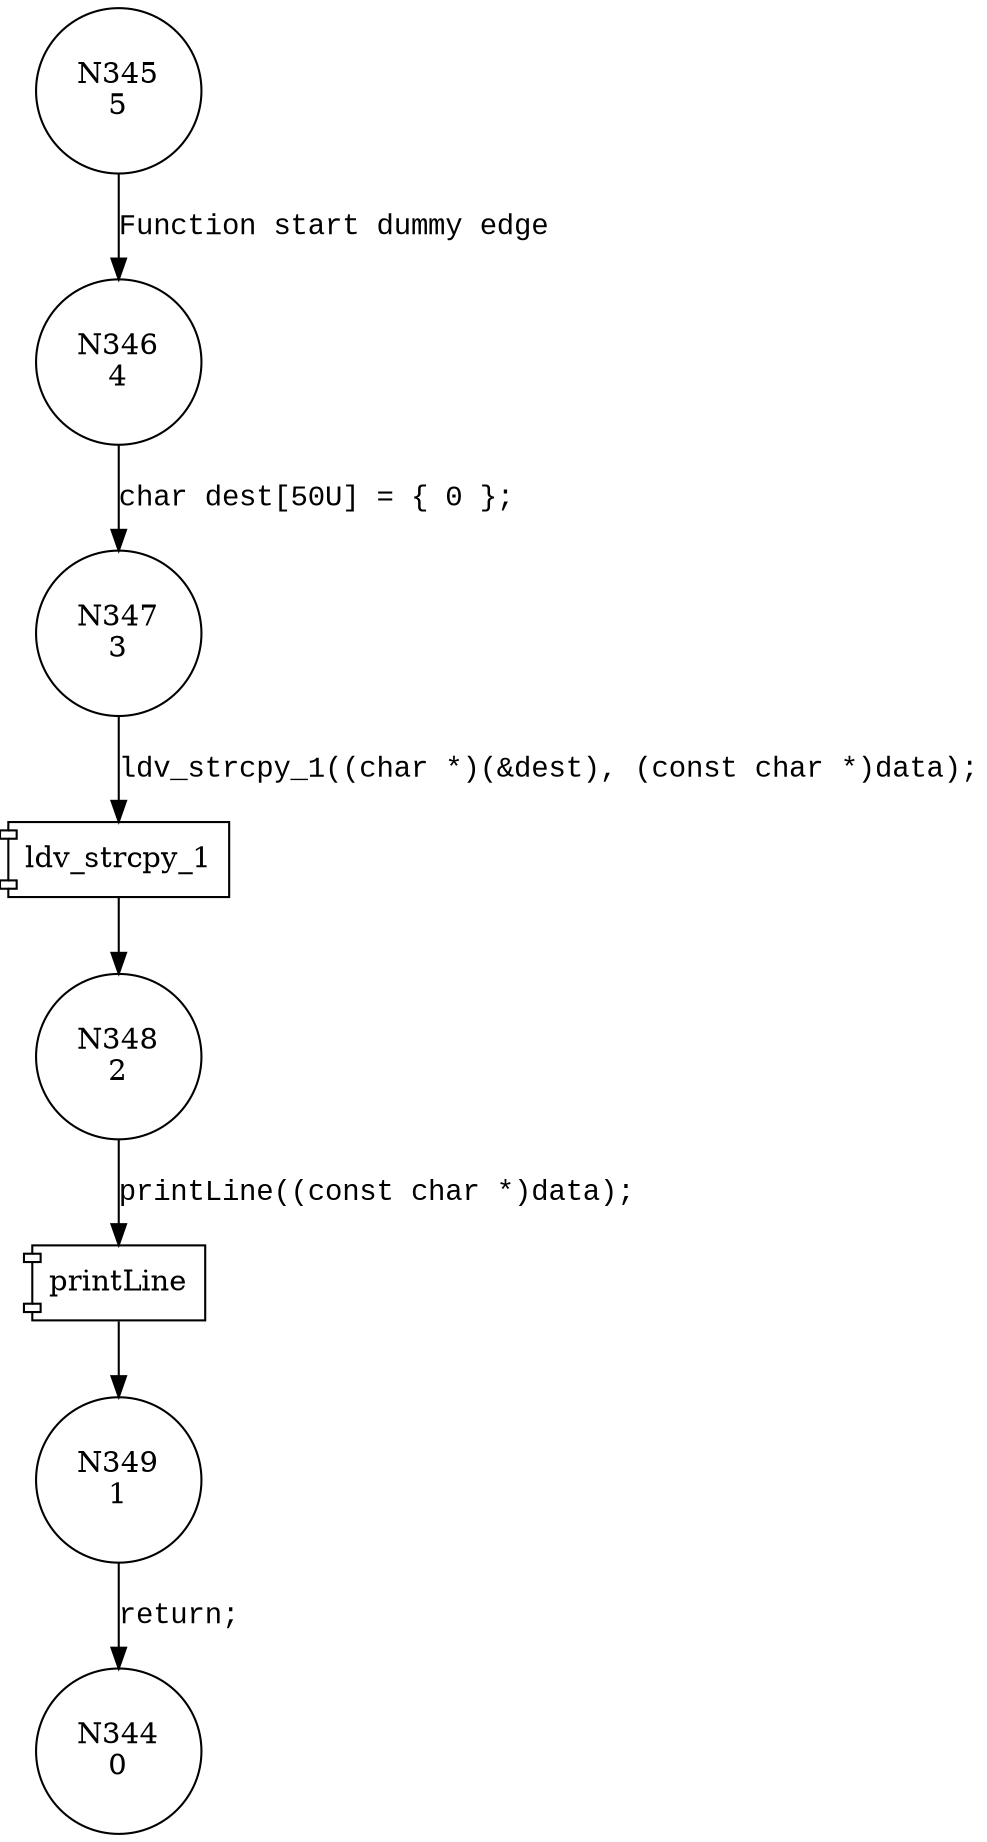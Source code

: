 digraph CWE121_Stack_Based_Buffer_Overflow__src_char_alloca_cpy_41_goodG2BSink {
345 [shape="circle" label="N345\n5"]
346 [shape="circle" label="N346\n4"]
347 [shape="circle" label="N347\n3"]
348 [shape="circle" label="N348\n2"]
349 [shape="circle" label="N349\n1"]
344 [shape="circle" label="N344\n0"]
345 -> 346 [label="Function start dummy edge" fontname="Courier New"]
100028 [shape="component" label="ldv_strcpy_1"]
347 -> 100028 [label="ldv_strcpy_1((char *)(&dest), (const char *)data);" fontname="Courier New"]
100028 -> 348 [label="" fontname="Courier New"]
100029 [shape="component" label="printLine"]
348 -> 100029 [label="printLine((const char *)data);" fontname="Courier New"]
100029 -> 349 [label="" fontname="Courier New"]
346 -> 347 [label="char dest[50U] = { 0 };" fontname="Courier New"]
349 -> 344 [label="return;" fontname="Courier New"]
}